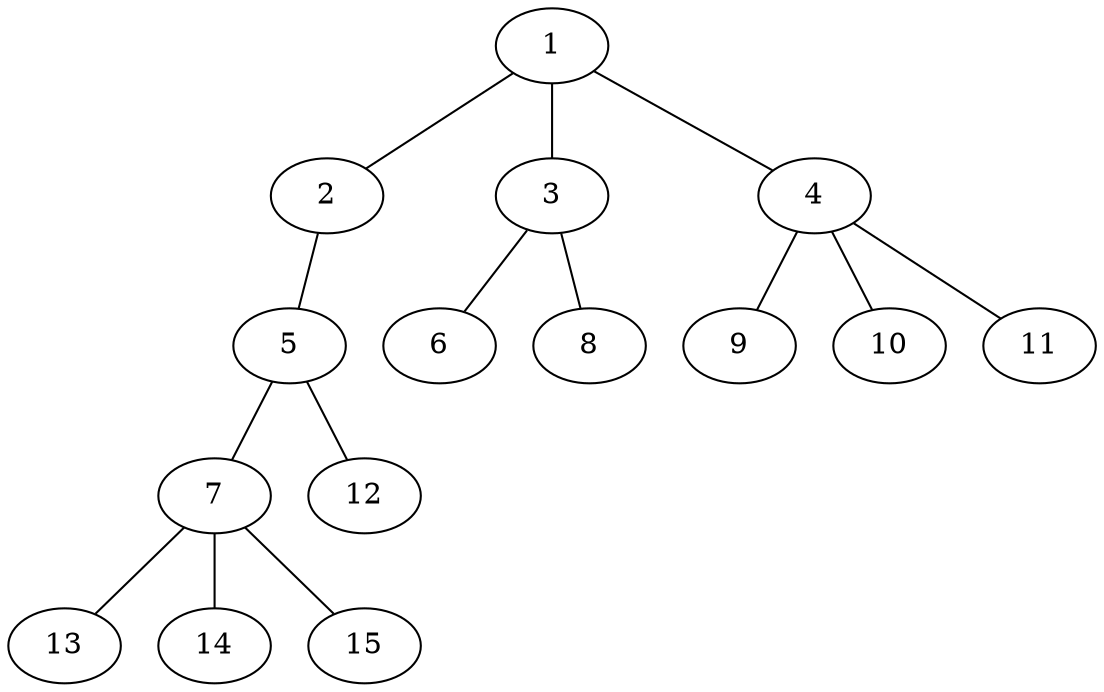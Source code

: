 graph molecule_2904 {
	1	 [chem=N];
	2	 [chem=N];
	1 -- 2	 [valence=1];
	3	 [chem=C];
	1 -- 3	 [valence=1];
	4	 [chem=C];
	1 -- 4	 [valence=1];
	5	 [chem=C];
	2 -- 5	 [valence=2];
	6	 [chem=O];
	3 -- 6	 [valence=2];
	8	 [chem=H];
	3 -- 8	 [valence=1];
	9	 [chem=H];
	4 -- 9	 [valence=1];
	10	 [chem=H];
	4 -- 10	 [valence=1];
	11	 [chem=H];
	4 -- 11	 [valence=1];
	7	 [chem=C];
	5 -- 7	 [valence=1];
	12	 [chem=H];
	5 -- 12	 [valence=1];
	13	 [chem=H];
	7 -- 13	 [valence=1];
	14	 [chem=H];
	7 -- 14	 [valence=1];
	15	 [chem=H];
	7 -- 15	 [valence=1];
}
